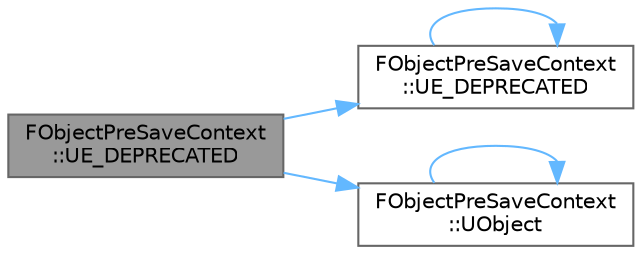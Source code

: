 digraph "FObjectPreSaveContext::UE_DEPRECATED"
{
 // INTERACTIVE_SVG=YES
 // LATEX_PDF_SIZE
  bgcolor="transparent";
  edge [fontname=Helvetica,fontsize=10,labelfontname=Helvetica,labelfontsize=10];
  node [fontname=Helvetica,fontsize=10,shape=box,height=0.2,width=0.4];
  rankdir="LR";
  Node1 [id="Node000001",label="FObjectPreSaveContext\l::UE_DEPRECATED",height=0.2,width=0.4,color="gray40", fillcolor="grey60", style="filled", fontcolor="black",tooltip=" "];
  Node1 -> Node2 [id="edge1_Node000001_Node000002",color="steelblue1",style="solid",tooltip=" "];
  Node2 [id="Node000002",label="FObjectPreSaveContext\l::UE_DEPRECATED",height=0.2,width=0.4,color="grey40", fillcolor="white", style="filled",URL="$d3/d0c/classFObjectPreSaveContext.html#a20b54c39fb57338e049db27ec11be46f",tooltip=" "];
  Node2 -> Node2 [id="edge2_Node000002_Node000002",color="steelblue1",style="solid",tooltip=" "];
  Node1 -> Node3 [id="edge3_Node000001_Node000003",color="steelblue1",style="solid",tooltip=" "];
  Node3 [id="Node000003",label="FObjectPreSaveContext\l::UObject",height=0.2,width=0.4,color="grey40", fillcolor="white", style="filled",URL="$d3/d0c/classFObjectPreSaveContext.html#a883e79be52bfec451a0e77abbe93eaa5",tooltip=" "];
  Node3 -> Node3 [id="edge4_Node000003_Node000003",color="steelblue1",style="solid",tooltip=" "];
}
